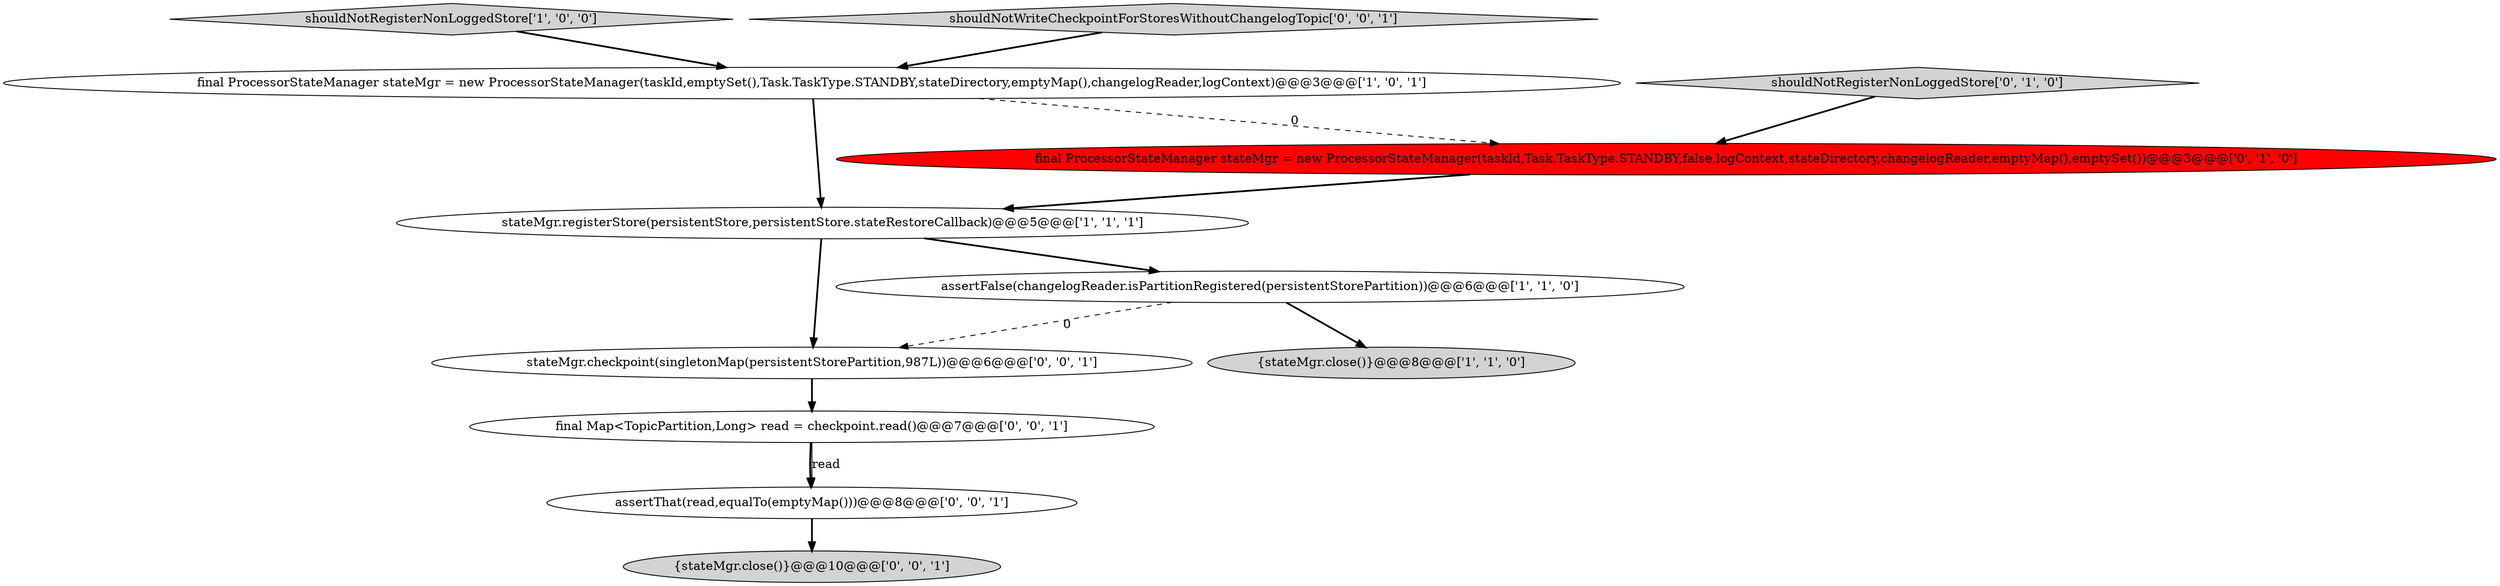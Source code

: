 digraph {
5 [style = filled, label = "final ProcessorStateManager stateMgr = new ProcessorStateManager(taskId,Task.TaskType.STANDBY,false,logContext,stateDirectory,changelogReader,emptyMap(),emptySet())@@@3@@@['0', '1', '0']", fillcolor = red, shape = ellipse image = "AAA1AAABBB2BBB"];
3 [style = filled, label = "stateMgr.registerStore(persistentStore,persistentStore.stateRestoreCallback)@@@5@@@['1', '1', '1']", fillcolor = white, shape = ellipse image = "AAA0AAABBB1BBB"];
6 [style = filled, label = "shouldNotRegisterNonLoggedStore['0', '1', '0']", fillcolor = lightgray, shape = diamond image = "AAA0AAABBB2BBB"];
7 [style = filled, label = "final Map<TopicPartition,Long> read = checkpoint.read()@@@7@@@['0', '0', '1']", fillcolor = white, shape = ellipse image = "AAA0AAABBB3BBB"];
4 [style = filled, label = "shouldNotRegisterNonLoggedStore['1', '0', '0']", fillcolor = lightgray, shape = diamond image = "AAA0AAABBB1BBB"];
1 [style = filled, label = "final ProcessorStateManager stateMgr = new ProcessorStateManager(taskId,emptySet(),Task.TaskType.STANDBY,stateDirectory,emptyMap(),changelogReader,logContext)@@@3@@@['1', '0', '1']", fillcolor = white, shape = ellipse image = "AAA0AAABBB1BBB"];
8 [style = filled, label = "{stateMgr.close()}@@@10@@@['0', '0', '1']", fillcolor = lightgray, shape = ellipse image = "AAA0AAABBB3BBB"];
10 [style = filled, label = "shouldNotWriteCheckpointForStoresWithoutChangelogTopic['0', '0', '1']", fillcolor = lightgray, shape = diamond image = "AAA0AAABBB3BBB"];
9 [style = filled, label = "stateMgr.checkpoint(singletonMap(persistentStorePartition,987L))@@@6@@@['0', '0', '1']", fillcolor = white, shape = ellipse image = "AAA0AAABBB3BBB"];
2 [style = filled, label = "{stateMgr.close()}@@@8@@@['1', '1', '0']", fillcolor = lightgray, shape = ellipse image = "AAA0AAABBB1BBB"];
0 [style = filled, label = "assertFalse(changelogReader.isPartitionRegistered(persistentStorePartition))@@@6@@@['1', '1', '0']", fillcolor = white, shape = ellipse image = "AAA0AAABBB1BBB"];
11 [style = filled, label = "assertThat(read,equalTo(emptyMap()))@@@8@@@['0', '0', '1']", fillcolor = white, shape = ellipse image = "AAA0AAABBB3BBB"];
1->3 [style = bold, label=""];
5->3 [style = bold, label=""];
3->9 [style = bold, label=""];
11->8 [style = bold, label=""];
6->5 [style = bold, label=""];
4->1 [style = bold, label=""];
7->11 [style = bold, label=""];
1->5 [style = dashed, label="0"];
0->9 [style = dashed, label="0"];
9->7 [style = bold, label=""];
10->1 [style = bold, label=""];
7->11 [style = solid, label="read"];
3->0 [style = bold, label=""];
0->2 [style = bold, label=""];
}
